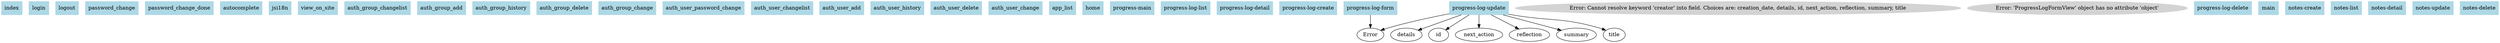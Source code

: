 // View-Template Mapping
digraph {
	index [label=index color=lightblue shape=box style=filled]
	login [label=login color=lightblue shape=box style=filled]
	logout [label=logout color=lightblue shape=box style=filled]
	password_change [label=password_change color=lightblue shape=box style=filled]
	password_change_done [label=password_change_done color=lightblue shape=box style=filled]
	autocomplete [label=autocomplete color=lightblue shape=box style=filled]
	jsi18n [label=jsi18n color=lightblue shape=box style=filled]
	view_on_site [label=view_on_site color=lightblue shape=box style=filled]
	auth_group_changelist [label=auth_group_changelist color=lightblue shape=box style=filled]
	auth_group_add [label=auth_group_add color=lightblue shape=box style=filled]
	auth_group_history [label=auth_group_history color=lightblue shape=box style=filled]
	auth_group_delete [label=auth_group_delete color=lightblue shape=box style=filled]
	auth_group_change [label=auth_group_change color=lightblue shape=box style=filled]
	auth_user_password_change [label=auth_user_password_change color=lightblue shape=box style=filled]
	auth_user_changelist [label=auth_user_changelist color=lightblue shape=box style=filled]
	auth_user_add [label=auth_user_add color=lightblue shape=box style=filled]
	auth_user_history [label=auth_user_history color=lightblue shape=box style=filled]
	auth_user_delete [label=auth_user_delete color=lightblue shape=box style=filled]
	auth_user_change [label=auth_user_change color=lightblue shape=box style=filled]
	app_list [label=app_list color=lightblue shape=box style=filled]
	home [label=home color=lightblue shape=box style=filled]
	"progress-main" [label="progress-main" color=lightblue shape=box style=filled]
	"progress-log-list" [label="progress-log-list" color=lightblue shape=box style=filled]
	"progress-log-detail" [label="progress-log-detail" color=lightblue shape=box style=filled]
	"progress-log-create" [label="progress-log-create" color=lightblue shape=box style=filled]
	"progress-log-update" [label="progress-log-update" color=lightblue shape=box style=filled]
	"Error: Cannot resolve keyword 'creator' into field. Choices are: creation_date, details, id, next_action, reflection, summary, title" [label="Error: Cannot resolve keyword 'creator' into field. Choices are: creation_date, details, id, next_action, reflection, summary, title" color=lightgrey shape=ellipse style=filled]
	"progress-log-update" -> Error:" Cannot resolve keyword 'creator' into field. Choices are": creation_date, details, id, next_action, reflection, summary, title
	"progress-log-form" [label="progress-log-form" color=lightblue shape=box style=filled]
	"Error: 'ProgressLogFormView' object has no attribute 'object'" [label="Error: 'ProgressLogFormView' object has no attribute 'object'" color=lightgrey shape=ellipse style=filled]
	"progress-log-form" -> Error:" 'ProgressLogFormView' object has no attribute 'object'"
	"progress-log-delete" [label="progress-log-delete" color=lightblue shape=box style=filled]
	main [label=main color=lightblue shape=box style=filled]
	"notes-create" [label="notes-create" color=lightblue shape=box style=filled]
	"notes-list" [label="notes-list" color=lightblue shape=box style=filled]
	"notes-detail" [label="notes-detail" color=lightblue shape=box style=filled]
	"notes-update" [label="notes-update" color=lightblue shape=box style=filled]
	"notes-delete" [label="notes-delete" color=lightblue shape=box style=filled]
}
